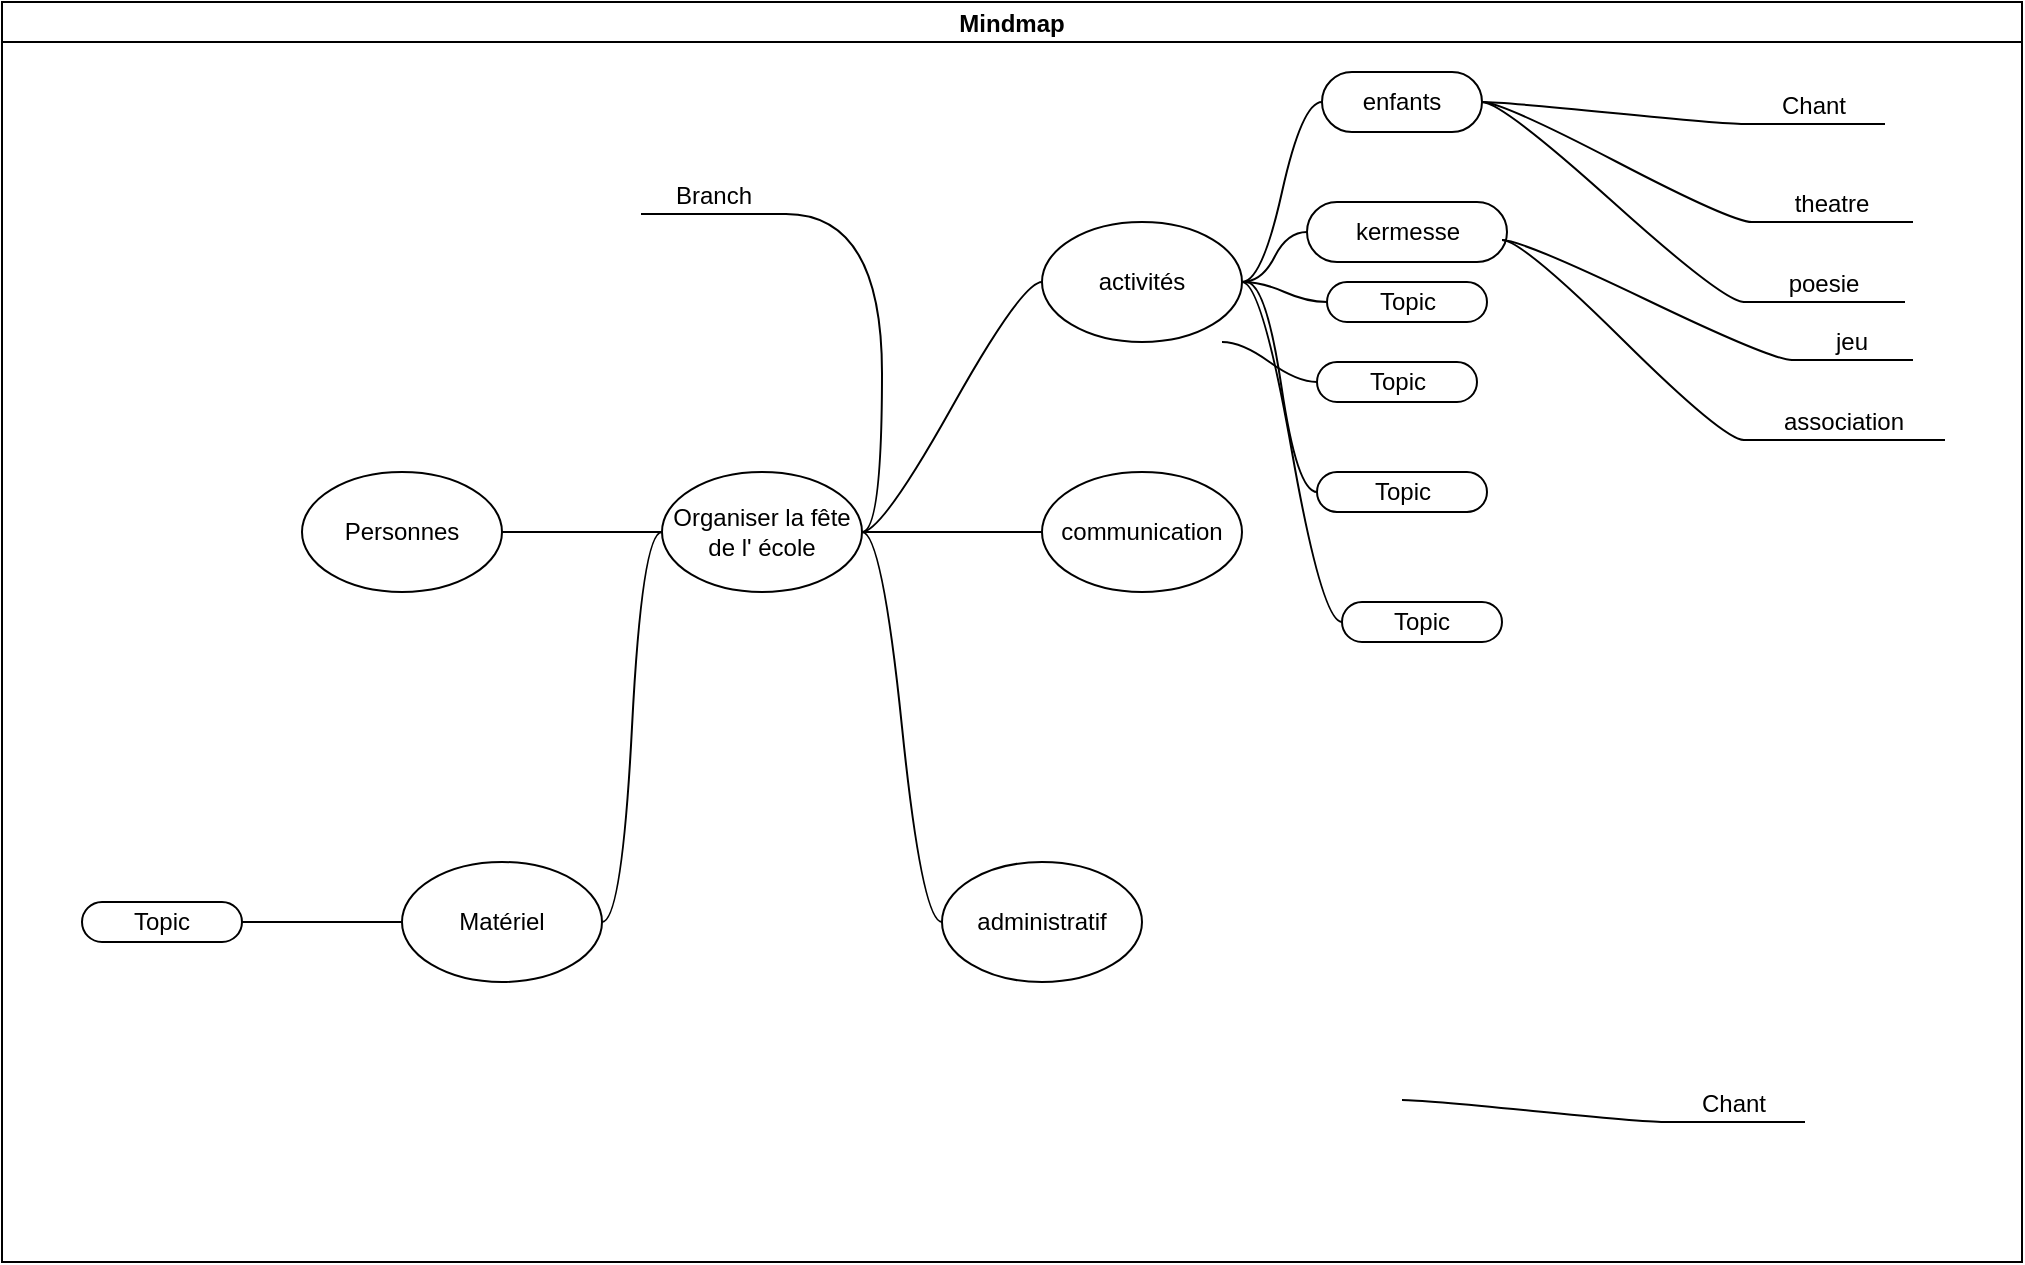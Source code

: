 <mxfile version="24.7.15">
  <diagram name="Page-1" id="z2y8UhdyuLHkQ6Cp_Rr-">
    <mxGraphModel dx="2261" dy="721" grid="1" gridSize="10" guides="1" tooltips="1" connect="1" arrows="1" fold="1" page="1" pageScale="1" pageWidth="827" pageHeight="1169" math="0" shadow="0">
      <root>
        <mxCell id="0" />
        <mxCell id="1" parent="0" />
        <mxCell id="7NH_YNdfpQ4NqP-Mct4w-1" value="Mindmap" style="swimlane;startSize=20;horizontal=1;containerType=tree;" vertex="1" parent="1">
          <mxGeometry x="-200" width="1010" height="630" as="geometry" />
        </mxCell>
        <mxCell id="7NH_YNdfpQ4NqP-Mct4w-2" value="" style="edgeStyle=entityRelationEdgeStyle;startArrow=none;endArrow=none;segment=10;curved=1;sourcePerimeterSpacing=0;targetPerimeterSpacing=0;rounded=0;exitX=1;exitY=0.5;exitDx=0;exitDy=0;" edge="1" parent="7NH_YNdfpQ4NqP-Mct4w-1" source="7NH_YNdfpQ4NqP-Mct4w-26" target="7NH_YNdfpQ4NqP-Mct4w-7">
          <mxGeometry relative="1" as="geometry">
            <mxPoint x="630" y="130" as="sourcePoint" />
          </mxGeometry>
        </mxCell>
        <mxCell id="7NH_YNdfpQ4NqP-Mct4w-3" value="" style="edgeStyle=entityRelationEdgeStyle;startArrow=none;endArrow=none;segment=10;curved=1;sourcePerimeterSpacing=0;targetPerimeterSpacing=0;rounded=0;" edge="1" parent="7NH_YNdfpQ4NqP-Mct4w-1" source="7NH_YNdfpQ4NqP-Mct4w-6" target="7NH_YNdfpQ4NqP-Mct4w-8">
          <mxGeometry relative="1" as="geometry" />
        </mxCell>
        <mxCell id="7NH_YNdfpQ4NqP-Mct4w-4" value="" style="edgeStyle=entityRelationEdgeStyle;startArrow=none;endArrow=none;segment=10;curved=1;sourcePerimeterSpacing=0;targetPerimeterSpacing=0;rounded=0;" edge="1" parent="7NH_YNdfpQ4NqP-Mct4w-1" source="7NH_YNdfpQ4NqP-Mct4w-20" target="7NH_YNdfpQ4NqP-Mct4w-9">
          <mxGeometry relative="1" as="geometry" />
        </mxCell>
        <mxCell id="7NH_YNdfpQ4NqP-Mct4w-5" value="" style="edgeStyle=entityRelationEdgeStyle;startArrow=none;endArrow=none;segment=10;curved=1;sourcePerimeterSpacing=0;targetPerimeterSpacing=0;rounded=0;exitX=1;exitY=0.5;exitDx=0;exitDy=0;" edge="1" parent="7NH_YNdfpQ4NqP-Mct4w-1" source="7NH_YNdfpQ4NqP-Mct4w-7" target="7NH_YNdfpQ4NqP-Mct4w-22">
          <mxGeometry relative="1" as="geometry" />
        </mxCell>
        <mxCell id="7NH_YNdfpQ4NqP-Mct4w-6" value="Organiser la fête de l&#39; école" style="ellipse;whiteSpace=wrap;html=1;align=center;treeFolding=1;treeMoving=1;newEdgeStyle={&quot;edgeStyle&quot;:&quot;entityRelationEdgeStyle&quot;,&quot;startArrow&quot;:&quot;none&quot;,&quot;endArrow&quot;:&quot;none&quot;,&quot;segment&quot;:10,&quot;curved&quot;:1,&quot;sourcePerimeterSpacing&quot;:0,&quot;targetPerimeterSpacing&quot;:0};" vertex="1" parent="7NH_YNdfpQ4NqP-Mct4w-1">
          <mxGeometry x="330" y="235" width="100" height="60" as="geometry" />
        </mxCell>
        <mxCell id="7NH_YNdfpQ4NqP-Mct4w-7" value="enfants" style="whiteSpace=wrap;html=1;rounded=1;arcSize=50;align=center;verticalAlign=middle;strokeWidth=1;autosize=1;spacing=4;treeFolding=1;treeMoving=1;newEdgeStyle={&quot;edgeStyle&quot;:&quot;entityRelationEdgeStyle&quot;,&quot;startArrow&quot;:&quot;none&quot;,&quot;endArrow&quot;:&quot;none&quot;,&quot;segment&quot;:10,&quot;curved&quot;:1,&quot;sourcePerimeterSpacing&quot;:0,&quot;targetPerimeterSpacing&quot;:0};" vertex="1" parent="7NH_YNdfpQ4NqP-Mct4w-1">
          <mxGeometry x="660" y="35" width="80" height="30" as="geometry" />
        </mxCell>
        <mxCell id="7NH_YNdfpQ4NqP-Mct4w-8" value="Branch" style="whiteSpace=wrap;html=1;shape=partialRectangle;top=0;left=0;bottom=1;right=0;points=[[0,1],[1,1]];fillColor=none;align=center;verticalAlign=bottom;routingCenterY=0.5;snapToPoint=1;autosize=1;treeFolding=1;treeMoving=1;newEdgeStyle={&quot;edgeStyle&quot;:&quot;entityRelationEdgeStyle&quot;,&quot;startArrow&quot;:&quot;none&quot;,&quot;endArrow&quot;:&quot;none&quot;,&quot;segment&quot;:10,&quot;curved&quot;:1,&quot;sourcePerimeterSpacing&quot;:0,&quot;targetPerimeterSpacing&quot;:0};" vertex="1" parent="7NH_YNdfpQ4NqP-Mct4w-1">
          <mxGeometry x="320" y="80" width="72" height="26" as="geometry" />
        </mxCell>
        <mxCell id="7NH_YNdfpQ4NqP-Mct4w-9" value="Topic" style="whiteSpace=wrap;html=1;rounded=1;arcSize=50;align=center;verticalAlign=middle;strokeWidth=1;autosize=1;spacing=4;treeFolding=1;treeMoving=1;newEdgeStyle={&quot;edgeStyle&quot;:&quot;entityRelationEdgeStyle&quot;,&quot;startArrow&quot;:&quot;none&quot;,&quot;endArrow&quot;:&quot;none&quot;,&quot;segment&quot;:10,&quot;curved&quot;:1,&quot;sourcePerimeterSpacing&quot;:0,&quot;targetPerimeterSpacing&quot;:0};" vertex="1" parent="7NH_YNdfpQ4NqP-Mct4w-1">
          <mxGeometry x="40" y="450" width="80" height="20" as="geometry" />
        </mxCell>
        <mxCell id="7NH_YNdfpQ4NqP-Mct4w-13" value="" style="edgeStyle=entityRelationEdgeStyle;rounded=0;orthogonalLoop=1;jettySize=auto;html=1;startArrow=none;endArrow=none;segment=10;curved=1;sourcePerimeterSpacing=0;targetPerimeterSpacing=0;" edge="1" source="7NH_YNdfpQ4NqP-Mct4w-6" target="7NH_YNdfpQ4NqP-Mct4w-14" parent="7NH_YNdfpQ4NqP-Mct4w-1">
          <mxGeometry relative="1" as="geometry" />
        </mxCell>
        <mxCell id="7NH_YNdfpQ4NqP-Mct4w-14" value="communication" style="ellipse;whiteSpace=wrap;html=1;align=center;treeFolding=1;treeMoving=1;newEdgeStyle={&quot;edgeStyle&quot;:&quot;entityRelationEdgeStyle&quot;,&quot;startArrow&quot;:&quot;none&quot;,&quot;endArrow&quot;:&quot;none&quot;,&quot;segment&quot;:10,&quot;curved&quot;:1,&quot;sourcePerimeterSpacing&quot;:0,&quot;targetPerimeterSpacing&quot;:0};" vertex="1" parent="7NH_YNdfpQ4NqP-Mct4w-1">
          <mxGeometry x="520" y="235" width="100" height="60" as="geometry" />
        </mxCell>
        <mxCell id="7NH_YNdfpQ4NqP-Mct4w-15" value="" style="edgeStyle=entityRelationEdgeStyle;rounded=0;orthogonalLoop=1;jettySize=auto;html=1;startArrow=none;endArrow=none;segment=10;curved=1;sourcePerimeterSpacing=0;targetPerimeterSpacing=0;" edge="1" source="7NH_YNdfpQ4NqP-Mct4w-6" target="7NH_YNdfpQ4NqP-Mct4w-16" parent="7NH_YNdfpQ4NqP-Mct4w-1">
          <mxGeometry relative="1" as="geometry" />
        </mxCell>
        <mxCell id="7NH_YNdfpQ4NqP-Mct4w-16" value="administratif" style="ellipse;whiteSpace=wrap;html=1;align=center;treeFolding=1;treeMoving=1;newEdgeStyle={&quot;edgeStyle&quot;:&quot;entityRelationEdgeStyle&quot;,&quot;startArrow&quot;:&quot;none&quot;,&quot;endArrow&quot;:&quot;none&quot;,&quot;segment&quot;:10,&quot;curved&quot;:1,&quot;sourcePerimeterSpacing&quot;:0,&quot;targetPerimeterSpacing&quot;:0};" vertex="1" parent="7NH_YNdfpQ4NqP-Mct4w-1">
          <mxGeometry x="470" y="430" width="100" height="60" as="geometry" />
        </mxCell>
        <mxCell id="7NH_YNdfpQ4NqP-Mct4w-17" value="" style="edgeStyle=entityRelationEdgeStyle;rounded=0;orthogonalLoop=1;jettySize=auto;html=1;startArrow=none;endArrow=none;segment=10;curved=1;sourcePerimeterSpacing=0;targetPerimeterSpacing=0;" edge="1" source="7NH_YNdfpQ4NqP-Mct4w-6" target="7NH_YNdfpQ4NqP-Mct4w-18" parent="7NH_YNdfpQ4NqP-Mct4w-1">
          <mxGeometry relative="1" as="geometry" />
        </mxCell>
        <mxCell id="7NH_YNdfpQ4NqP-Mct4w-18" value="Personnes" style="ellipse;whiteSpace=wrap;html=1;align=center;treeFolding=1;treeMoving=1;newEdgeStyle={&quot;edgeStyle&quot;:&quot;entityRelationEdgeStyle&quot;,&quot;startArrow&quot;:&quot;none&quot;,&quot;endArrow&quot;:&quot;none&quot;,&quot;segment&quot;:10,&quot;curved&quot;:1,&quot;sourcePerimeterSpacing&quot;:0,&quot;targetPerimeterSpacing&quot;:0};" vertex="1" parent="7NH_YNdfpQ4NqP-Mct4w-1">
          <mxGeometry x="150" y="235" width="100" height="60" as="geometry" />
        </mxCell>
        <mxCell id="7NH_YNdfpQ4NqP-Mct4w-19" value="" style="edgeStyle=entityRelationEdgeStyle;rounded=0;orthogonalLoop=1;jettySize=auto;html=1;startArrow=none;endArrow=none;segment=10;curved=1;sourcePerimeterSpacing=0;targetPerimeterSpacing=0;" edge="1" source="7NH_YNdfpQ4NqP-Mct4w-6" target="7NH_YNdfpQ4NqP-Mct4w-20" parent="7NH_YNdfpQ4NqP-Mct4w-1">
          <mxGeometry relative="1" as="geometry" />
        </mxCell>
        <mxCell id="7NH_YNdfpQ4NqP-Mct4w-20" value="Matériel" style="ellipse;whiteSpace=wrap;html=1;align=center;treeFolding=1;treeMoving=1;newEdgeStyle={&quot;edgeStyle&quot;:&quot;entityRelationEdgeStyle&quot;,&quot;startArrow&quot;:&quot;none&quot;,&quot;endArrow&quot;:&quot;none&quot;,&quot;segment&quot;:10,&quot;curved&quot;:1,&quot;sourcePerimeterSpacing&quot;:0,&quot;targetPerimeterSpacing&quot;:0};" vertex="1" parent="7NH_YNdfpQ4NqP-Mct4w-1">
          <mxGeometry x="200" y="430" width="100" height="60" as="geometry" />
        </mxCell>
        <mxCell id="7NH_YNdfpQ4NqP-Mct4w-22" value="Chant" style="whiteSpace=wrap;html=1;shape=partialRectangle;top=0;left=0;bottom=1;right=0;points=[[0,1],[1,1]];fillColor=none;align=center;verticalAlign=bottom;routingCenterY=0.5;snapToPoint=1;autosize=1;treeFolding=1;treeMoving=1;newEdgeStyle={&quot;edgeStyle&quot;:&quot;entityRelationEdgeStyle&quot;,&quot;startArrow&quot;:&quot;none&quot;,&quot;endArrow&quot;:&quot;none&quot;,&quot;segment&quot;:10,&quot;curved&quot;:1,&quot;sourcePerimeterSpacing&quot;:0,&quot;targetPerimeterSpacing&quot;:0};" vertex="1" parent="7NH_YNdfpQ4NqP-Mct4w-1">
          <mxGeometry x="871" y="31" width="70" height="30" as="geometry" />
        </mxCell>
        <mxCell id="7NH_YNdfpQ4NqP-Mct4w-25" value="" style="edgeStyle=entityRelationEdgeStyle;rounded=0;orthogonalLoop=1;jettySize=auto;html=1;startArrow=none;endArrow=none;segment=10;curved=1;sourcePerimeterSpacing=0;targetPerimeterSpacing=0;" edge="1" source="7NH_YNdfpQ4NqP-Mct4w-6" target="7NH_YNdfpQ4NqP-Mct4w-26" parent="7NH_YNdfpQ4NqP-Mct4w-1">
          <mxGeometry relative="1" as="geometry" />
        </mxCell>
        <mxCell id="7NH_YNdfpQ4NqP-Mct4w-26" value="activités" style="ellipse;whiteSpace=wrap;html=1;align=center;treeFolding=1;treeMoving=1;newEdgeStyle={&quot;edgeStyle&quot;:&quot;entityRelationEdgeStyle&quot;,&quot;startArrow&quot;:&quot;none&quot;,&quot;endArrow&quot;:&quot;none&quot;,&quot;segment&quot;:10,&quot;curved&quot;:1,&quot;sourcePerimeterSpacing&quot;:0,&quot;targetPerimeterSpacing&quot;:0};" vertex="1" parent="7NH_YNdfpQ4NqP-Mct4w-1">
          <mxGeometry x="520" y="110" width="100" height="60" as="geometry" />
        </mxCell>
        <mxCell id="7NH_YNdfpQ4NqP-Mct4w-42" value="" style="edgeStyle=entityRelationEdgeStyle;startArrow=none;endArrow=none;segment=10;curved=1;sourcePerimeterSpacing=0;targetPerimeterSpacing=0;rounded=0;" edge="1" parent="7NH_YNdfpQ4NqP-Mct4w-1" target="7NH_YNdfpQ4NqP-Mct4w-43">
          <mxGeometry relative="1" as="geometry">
            <mxPoint x="622" y="140" as="sourcePoint" />
          </mxGeometry>
        </mxCell>
        <mxCell id="7NH_YNdfpQ4NqP-Mct4w-43" value="Topic" style="whiteSpace=wrap;html=1;rounded=1;arcSize=50;align=center;verticalAlign=middle;strokeWidth=1;autosize=1;spacing=4;treeFolding=1;treeMoving=1;newEdgeStyle={&quot;edgeStyle&quot;:&quot;entityRelationEdgeStyle&quot;,&quot;startArrow&quot;:&quot;none&quot;,&quot;endArrow&quot;:&quot;none&quot;,&quot;segment&quot;:10,&quot;curved&quot;:1,&quot;sourcePerimeterSpacing&quot;:0,&quot;targetPerimeterSpacing&quot;:0};" vertex="1" parent="7NH_YNdfpQ4NqP-Mct4w-1">
          <mxGeometry x="657.5" y="235" width="85" height="20" as="geometry" />
        </mxCell>
        <mxCell id="7NH_YNdfpQ4NqP-Mct4w-41" value="Topic" style="whiteSpace=wrap;html=1;rounded=1;arcSize=50;align=center;verticalAlign=middle;strokeWidth=1;autosize=1;spacing=4;treeFolding=1;treeMoving=1;newEdgeStyle={&quot;edgeStyle&quot;:&quot;entityRelationEdgeStyle&quot;,&quot;startArrow&quot;:&quot;none&quot;,&quot;endArrow&quot;:&quot;none&quot;,&quot;segment&quot;:10,&quot;curved&quot;:1,&quot;sourcePerimeterSpacing&quot;:0,&quot;targetPerimeterSpacing&quot;:0};" vertex="1" parent="7NH_YNdfpQ4NqP-Mct4w-1">
          <mxGeometry x="670" y="300" width="80" height="20" as="geometry" />
        </mxCell>
        <mxCell id="7NH_YNdfpQ4NqP-Mct4w-40" value="" style="edgeStyle=entityRelationEdgeStyle;startArrow=none;endArrow=none;segment=10;curved=1;sourcePerimeterSpacing=0;targetPerimeterSpacing=0;rounded=0;exitX=1;exitY=0.5;exitDx=0;exitDy=0;" edge="1" parent="7NH_YNdfpQ4NqP-Mct4w-1" target="7NH_YNdfpQ4NqP-Mct4w-41" source="7NH_YNdfpQ4NqP-Mct4w-26">
          <mxGeometry relative="1" as="geometry">
            <mxPoint x="660" y="180" as="sourcePoint" />
          </mxGeometry>
        </mxCell>
        <mxCell id="7NH_YNdfpQ4NqP-Mct4w-39" value="Topic" style="whiteSpace=wrap;html=1;rounded=1;arcSize=50;align=center;verticalAlign=middle;strokeWidth=1;autosize=1;spacing=4;treeFolding=1;treeMoving=1;newEdgeStyle={&quot;edgeStyle&quot;:&quot;entityRelationEdgeStyle&quot;,&quot;startArrow&quot;:&quot;none&quot;,&quot;endArrow&quot;:&quot;none&quot;,&quot;segment&quot;:10,&quot;curved&quot;:1,&quot;sourcePerimeterSpacing&quot;:0,&quot;targetPerimeterSpacing&quot;:0};" vertex="1" parent="7NH_YNdfpQ4NqP-Mct4w-1">
          <mxGeometry x="657.5" y="180" width="80" height="20" as="geometry" />
        </mxCell>
        <mxCell id="7NH_YNdfpQ4NqP-Mct4w-37" value="Topic" style="whiteSpace=wrap;html=1;rounded=1;arcSize=50;align=center;verticalAlign=middle;strokeWidth=1;autosize=1;spacing=4;treeFolding=1;treeMoving=1;newEdgeStyle={&quot;edgeStyle&quot;:&quot;entityRelationEdgeStyle&quot;,&quot;startArrow&quot;:&quot;none&quot;,&quot;endArrow&quot;:&quot;none&quot;,&quot;segment&quot;:10,&quot;curved&quot;:1,&quot;sourcePerimeterSpacing&quot;:0,&quot;targetPerimeterSpacing&quot;:0};" vertex="1" parent="7NH_YNdfpQ4NqP-Mct4w-1">
          <mxGeometry x="662.5" y="140" width="80" height="20" as="geometry" />
        </mxCell>
        <mxCell id="7NH_YNdfpQ4NqP-Mct4w-36" value="" style="edgeStyle=entityRelationEdgeStyle;startArrow=none;endArrow=none;segment=10;curved=1;sourcePerimeterSpacing=0;targetPerimeterSpacing=0;rounded=0;exitX=1;exitY=0.5;exitDx=0;exitDy=0;" edge="1" parent="7NH_YNdfpQ4NqP-Mct4w-1" target="7NH_YNdfpQ4NqP-Mct4w-37" source="7NH_YNdfpQ4NqP-Mct4w-26">
          <mxGeometry relative="1" as="geometry">
            <mxPoint x="640" y="160" as="sourcePoint" />
          </mxGeometry>
        </mxCell>
        <mxCell id="7NH_YNdfpQ4NqP-Mct4w-35" value="kermesse" style="whiteSpace=wrap;html=1;rounded=1;arcSize=50;align=center;verticalAlign=middle;strokeWidth=1;autosize=1;spacing=4;treeFolding=1;treeMoving=1;newEdgeStyle={&quot;edgeStyle&quot;:&quot;entityRelationEdgeStyle&quot;,&quot;startArrow&quot;:&quot;none&quot;,&quot;endArrow&quot;:&quot;none&quot;,&quot;segment&quot;:10,&quot;curved&quot;:1,&quot;sourcePerimeterSpacing&quot;:0,&quot;targetPerimeterSpacing&quot;:0};" vertex="1" parent="7NH_YNdfpQ4NqP-Mct4w-1">
          <mxGeometry x="652.5" y="100" width="100" height="30" as="geometry" />
        </mxCell>
        <mxCell id="7NH_YNdfpQ4NqP-Mct4w-34" value="" style="edgeStyle=entityRelationEdgeStyle;startArrow=none;endArrow=none;segment=10;curved=1;sourcePerimeterSpacing=0;targetPerimeterSpacing=0;rounded=0;exitX=1;exitY=0.5;exitDx=0;exitDy=0;" edge="1" parent="7NH_YNdfpQ4NqP-Mct4w-1" target="7NH_YNdfpQ4NqP-Mct4w-35" source="7NH_YNdfpQ4NqP-Mct4w-26">
          <mxGeometry relative="1" as="geometry">
            <mxPoint x="630" y="150" as="sourcePoint" />
          </mxGeometry>
        </mxCell>
        <mxCell id="7NH_YNdfpQ4NqP-Mct4w-49" value="" style="edgeStyle=entityRelationEdgeStyle;startArrow=none;endArrow=none;segment=10;curved=1;sourcePerimeterSpacing=0;targetPerimeterSpacing=0;rounded=0;exitX=1;exitY=0.5;exitDx=0;exitDy=0;" edge="1" parent="7NH_YNdfpQ4NqP-Mct4w-1" target="7NH_YNdfpQ4NqP-Mct4w-50">
          <mxGeometry relative="1" as="geometry">
            <mxPoint x="700" y="549" as="sourcePoint" />
          </mxGeometry>
        </mxCell>
        <mxCell id="7NH_YNdfpQ4NqP-Mct4w-50" value="Chant" style="whiteSpace=wrap;html=1;shape=partialRectangle;top=0;left=0;bottom=1;right=0;points=[[0,1],[1,1]];fillColor=none;align=center;verticalAlign=bottom;routingCenterY=0.5;snapToPoint=1;autosize=1;treeFolding=1;treeMoving=1;newEdgeStyle={&quot;edgeStyle&quot;:&quot;entityRelationEdgeStyle&quot;,&quot;startArrow&quot;:&quot;none&quot;,&quot;endArrow&quot;:&quot;none&quot;,&quot;segment&quot;:10,&quot;curved&quot;:1,&quot;sourcePerimeterSpacing&quot;:0,&quot;targetPerimeterSpacing&quot;:0};" vertex="1" parent="7NH_YNdfpQ4NqP-Mct4w-1">
          <mxGeometry x="831" y="530" width="70" height="30" as="geometry" />
        </mxCell>
        <mxCell id="7NH_YNdfpQ4NqP-Mct4w-48" value="poesie" style="whiteSpace=wrap;html=1;shape=partialRectangle;top=0;left=0;bottom=1;right=0;points=[[0,1],[1,1]];fillColor=none;align=center;verticalAlign=bottom;routingCenterY=0.5;snapToPoint=1;autosize=1;treeFolding=1;treeMoving=1;newEdgeStyle={&quot;edgeStyle&quot;:&quot;entityRelationEdgeStyle&quot;,&quot;startArrow&quot;:&quot;none&quot;,&quot;endArrow&quot;:&quot;none&quot;,&quot;segment&quot;:10,&quot;curved&quot;:1,&quot;sourcePerimeterSpacing&quot;:0,&quot;targetPerimeterSpacing&quot;:0};" vertex="1" parent="7NH_YNdfpQ4NqP-Mct4w-1">
          <mxGeometry x="871" y="120" width="80" height="30" as="geometry" />
        </mxCell>
        <mxCell id="7NH_YNdfpQ4NqP-Mct4w-46" value="theatre" style="whiteSpace=wrap;html=1;shape=partialRectangle;top=0;left=0;bottom=1;right=0;points=[[0,1],[1,1]];fillColor=none;align=center;verticalAlign=bottom;routingCenterY=0.5;snapToPoint=1;autosize=1;treeFolding=1;treeMoving=1;newEdgeStyle={&quot;edgeStyle&quot;:&quot;entityRelationEdgeStyle&quot;,&quot;startArrow&quot;:&quot;none&quot;,&quot;endArrow&quot;:&quot;none&quot;,&quot;segment&quot;:10,&quot;curved&quot;:1,&quot;sourcePerimeterSpacing&quot;:0,&quot;targetPerimeterSpacing&quot;:0};" vertex="1" parent="7NH_YNdfpQ4NqP-Mct4w-1">
          <mxGeometry x="875" y="80" width="80" height="30" as="geometry" />
        </mxCell>
        <mxCell id="7NH_YNdfpQ4NqP-Mct4w-45" value="" style="edgeStyle=entityRelationEdgeStyle;startArrow=none;endArrow=none;segment=10;curved=1;sourcePerimeterSpacing=0;targetPerimeterSpacing=0;rounded=0;exitX=1;exitY=0.5;exitDx=0;exitDy=0;" edge="1" parent="7NH_YNdfpQ4NqP-Mct4w-1" target="7NH_YNdfpQ4NqP-Mct4w-46" source="7NH_YNdfpQ4NqP-Mct4w-7">
          <mxGeometry relative="1" as="geometry">
            <mxPoint x="750" y="60" as="sourcePoint" />
          </mxGeometry>
        </mxCell>
        <mxCell id="7NH_YNdfpQ4NqP-Mct4w-47" value="" style="edgeStyle=entityRelationEdgeStyle;startArrow=none;endArrow=none;segment=10;curved=1;sourcePerimeterSpacing=0;targetPerimeterSpacing=0;rounded=0;exitX=1;exitY=0.5;exitDx=0;exitDy=0;" edge="1" parent="7NH_YNdfpQ4NqP-Mct4w-1" target="7NH_YNdfpQ4NqP-Mct4w-48" source="7NH_YNdfpQ4NqP-Mct4w-7">
          <mxGeometry relative="1" as="geometry">
            <mxPoint x="750" y="50" as="sourcePoint" />
            <Array as="points">
              <mxPoint x="750" y="50" />
            </Array>
          </mxGeometry>
        </mxCell>
        <mxCell id="7NH_YNdfpQ4NqP-Mct4w-53" value="association" style="whiteSpace=wrap;html=1;shape=partialRectangle;top=0;left=0;bottom=1;right=0;points=[[0,1],[1,1]];fillColor=none;align=center;verticalAlign=bottom;routingCenterY=0.5;snapToPoint=1;autosize=1;treeFolding=1;treeMoving=1;newEdgeStyle={&quot;edgeStyle&quot;:&quot;entityRelationEdgeStyle&quot;,&quot;startArrow&quot;:&quot;none&quot;,&quot;endArrow&quot;:&quot;none&quot;,&quot;segment&quot;:10,&quot;curved&quot;:1,&quot;sourcePerimeterSpacing&quot;:0,&quot;targetPerimeterSpacing&quot;:0};" vertex="1" parent="7NH_YNdfpQ4NqP-Mct4w-1">
          <mxGeometry x="871" y="189" width="100" height="30" as="geometry" />
        </mxCell>
        <mxCell id="7NH_YNdfpQ4NqP-Mct4w-54" value="jeu" style="whiteSpace=wrap;html=1;shape=partialRectangle;top=0;left=0;bottom=1;right=0;points=[[0,1],[1,1]];fillColor=none;align=center;verticalAlign=bottom;routingCenterY=0.5;snapToPoint=1;autosize=1;treeFolding=1;treeMoving=1;newEdgeStyle={&quot;edgeStyle&quot;:&quot;entityRelationEdgeStyle&quot;,&quot;startArrow&quot;:&quot;none&quot;,&quot;endArrow&quot;:&quot;none&quot;,&quot;segment&quot;:10,&quot;curved&quot;:1,&quot;sourcePerimeterSpacing&quot;:0,&quot;targetPerimeterSpacing&quot;:0};" vertex="1" parent="7NH_YNdfpQ4NqP-Mct4w-1">
          <mxGeometry x="895" y="149" width="60" height="30" as="geometry" />
        </mxCell>
        <mxCell id="7NH_YNdfpQ4NqP-Mct4w-55" value="" style="edgeStyle=entityRelationEdgeStyle;startArrow=none;endArrow=none;segment=10;curved=1;sourcePerimeterSpacing=0;targetPerimeterSpacing=0;rounded=0;exitX=1;exitY=0.5;exitDx=0;exitDy=0;" edge="1" parent="7NH_YNdfpQ4NqP-Mct4w-1" target="7NH_YNdfpQ4NqP-Mct4w-54">
          <mxGeometry relative="1" as="geometry">
            <mxPoint x="750" y="119" as="sourcePoint" />
          </mxGeometry>
        </mxCell>
        <mxCell id="7NH_YNdfpQ4NqP-Mct4w-56" value="" style="edgeStyle=entityRelationEdgeStyle;startArrow=none;endArrow=none;segment=10;curved=1;sourcePerimeterSpacing=0;targetPerimeterSpacing=0;rounded=0;exitX=1;exitY=0.5;exitDx=0;exitDy=0;" edge="1" parent="7NH_YNdfpQ4NqP-Mct4w-1" target="7NH_YNdfpQ4NqP-Mct4w-53">
          <mxGeometry relative="1" as="geometry">
            <mxPoint x="750" y="119" as="sourcePoint" />
            <Array as="points">
              <mxPoint x="760" y="119" />
            </Array>
          </mxGeometry>
        </mxCell>
        <mxCell id="7NH_YNdfpQ4NqP-Mct4w-38" value="" style="edgeStyle=entityRelationEdgeStyle;startArrow=none;endArrow=none;segment=10;curved=1;sourcePerimeterSpacing=0;targetPerimeterSpacing=0;rounded=0;" edge="1" parent="1" target="7NH_YNdfpQ4NqP-Mct4w-39">
          <mxGeometry relative="1" as="geometry">
            <mxPoint x="410" y="170" as="sourcePoint" />
          </mxGeometry>
        </mxCell>
      </root>
    </mxGraphModel>
  </diagram>
</mxfile>
